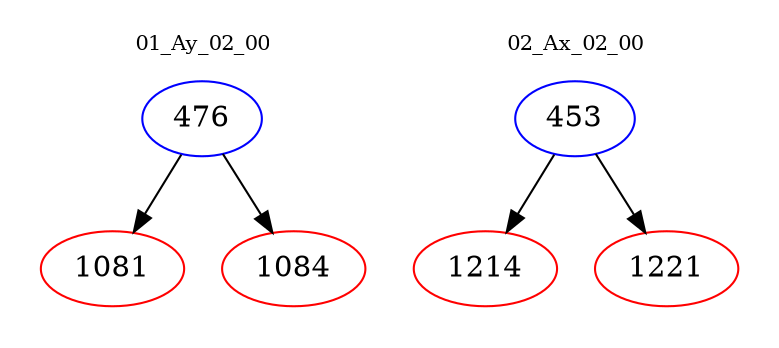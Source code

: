 digraph{
subgraph cluster_0 {
color = white
label = "01_Ay_02_00";
fontsize=10;
T0_476 [label="476", color="blue"]
T0_476 -> T0_1081 [color="black"]
T0_1081 [label="1081", color="red"]
T0_476 -> T0_1084 [color="black"]
T0_1084 [label="1084", color="red"]
}
subgraph cluster_1 {
color = white
label = "02_Ax_02_00";
fontsize=10;
T1_453 [label="453", color="blue"]
T1_453 -> T1_1214 [color="black"]
T1_1214 [label="1214", color="red"]
T1_453 -> T1_1221 [color="black"]
T1_1221 [label="1221", color="red"]
}
}
